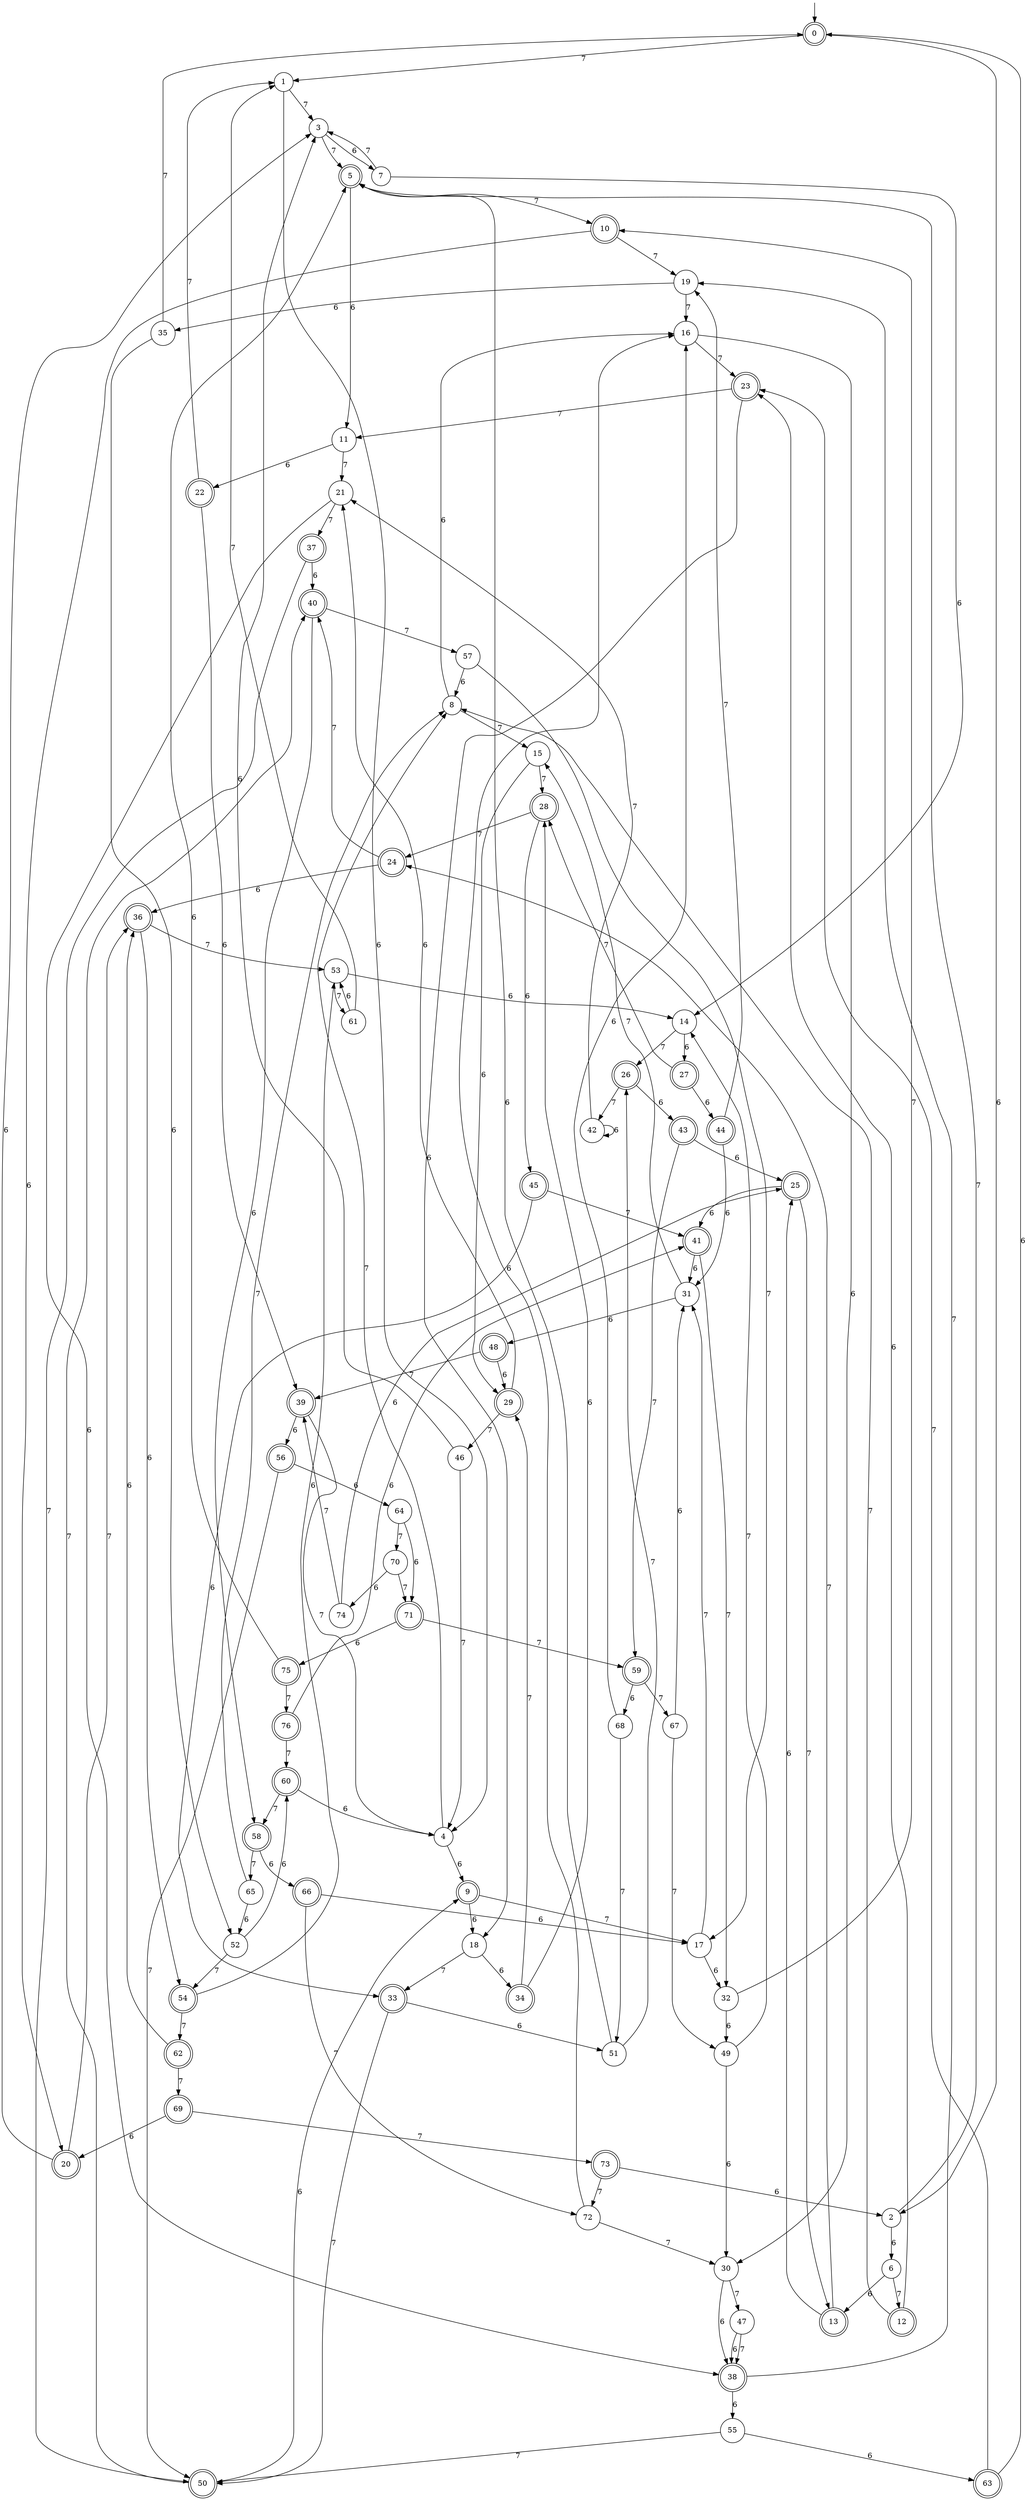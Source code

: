 digraph g {

	s0 [shape="doublecircle" label="0"];
	s1 [shape="circle" label="1"];
	s2 [shape="circle" label="2"];
	s3 [shape="circle" label="3"];
	s4 [shape="circle" label="4"];
	s5 [shape="doublecircle" label="5"];
	s6 [shape="circle" label="6"];
	s7 [shape="circle" label="7"];
	s8 [shape="circle" label="8"];
	s9 [shape="doublecircle" label="9"];
	s10 [shape="doublecircle" label="10"];
	s11 [shape="circle" label="11"];
	s12 [shape="doublecircle" label="12"];
	s13 [shape="doublecircle" label="13"];
	s14 [shape="circle" label="14"];
	s15 [shape="circle" label="15"];
	s16 [shape="circle" label="16"];
	s17 [shape="circle" label="17"];
	s18 [shape="circle" label="18"];
	s19 [shape="circle" label="19"];
	s20 [shape="doublecircle" label="20"];
	s21 [shape="circle" label="21"];
	s22 [shape="doublecircle" label="22"];
	s23 [shape="doublecircle" label="23"];
	s24 [shape="doublecircle" label="24"];
	s25 [shape="doublecircle" label="25"];
	s26 [shape="doublecircle" label="26"];
	s27 [shape="doublecircle" label="27"];
	s28 [shape="doublecircle" label="28"];
	s29 [shape="doublecircle" label="29"];
	s30 [shape="circle" label="30"];
	s31 [shape="circle" label="31"];
	s32 [shape="circle" label="32"];
	s33 [shape="doublecircle" label="33"];
	s34 [shape="doublecircle" label="34"];
	s35 [shape="circle" label="35"];
	s36 [shape="doublecircle" label="36"];
	s37 [shape="doublecircle" label="37"];
	s38 [shape="doublecircle" label="38"];
	s39 [shape="doublecircle" label="39"];
	s40 [shape="doublecircle" label="40"];
	s41 [shape="doublecircle" label="41"];
	s42 [shape="circle" label="42"];
	s43 [shape="doublecircle" label="43"];
	s44 [shape="doublecircle" label="44"];
	s45 [shape="doublecircle" label="45"];
	s46 [shape="circle" label="46"];
	s47 [shape="circle" label="47"];
	s48 [shape="doublecircle" label="48"];
	s49 [shape="circle" label="49"];
	s50 [shape="doublecircle" label="50"];
	s51 [shape="circle" label="51"];
	s52 [shape="circle" label="52"];
	s53 [shape="circle" label="53"];
	s54 [shape="doublecircle" label="54"];
	s55 [shape="circle" label="55"];
	s56 [shape="doublecircle" label="56"];
	s57 [shape="circle" label="57"];
	s58 [shape="doublecircle" label="58"];
	s59 [shape="doublecircle" label="59"];
	s60 [shape="doublecircle" label="60"];
	s61 [shape="circle" label="61"];
	s62 [shape="doublecircle" label="62"];
	s63 [shape="doublecircle" label="63"];
	s64 [shape="circle" label="64"];
	s65 [shape="circle" label="65"];
	s66 [shape="doublecircle" label="66"];
	s67 [shape="circle" label="67"];
	s68 [shape="circle" label="68"];
	s69 [shape="doublecircle" label="69"];
	s70 [shape="circle" label="70"];
	s71 [shape="doublecircle" label="71"];
	s72 [shape="circle" label="72"];
	s73 [shape="doublecircle" label="73"];
	s74 [shape="circle" label="74"];
	s75 [shape="doublecircle" label="75"];
	s76 [shape="doublecircle" label="76"];
	s0 -> s1 [label="7"];
	s0 -> s2 [label="6"];
	s1 -> s3 [label="7"];
	s1 -> s4 [label="6"];
	s2 -> s5 [label="7"];
	s2 -> s6 [label="6"];
	s3 -> s5 [label="7"];
	s3 -> s7 [label="6"];
	s4 -> s8 [label="7"];
	s4 -> s9 [label="6"];
	s5 -> s10 [label="7"];
	s5 -> s11 [label="6"];
	s6 -> s12 [label="7"];
	s6 -> s13 [label="6"];
	s7 -> s3 [label="7"];
	s7 -> s14 [label="6"];
	s8 -> s15 [label="7"];
	s8 -> s16 [label="6"];
	s9 -> s17 [label="7"];
	s9 -> s18 [label="6"];
	s10 -> s19 [label="7"];
	s10 -> s20 [label="6"];
	s11 -> s21 [label="7"];
	s11 -> s22 [label="6"];
	s12 -> s8 [label="7"];
	s12 -> s23 [label="6"];
	s13 -> s24 [label="7"];
	s13 -> s25 [label="6"];
	s14 -> s26 [label="7"];
	s14 -> s27 [label="6"];
	s15 -> s28 [label="7"];
	s15 -> s29 [label="6"];
	s16 -> s23 [label="7"];
	s16 -> s30 [label="6"];
	s17 -> s31 [label="7"];
	s17 -> s32 [label="6"];
	s18 -> s33 [label="7"];
	s18 -> s34 [label="6"];
	s19 -> s16 [label="7"];
	s19 -> s35 [label="6"];
	s20 -> s36 [label="7"];
	s20 -> s3 [label="6"];
	s21 -> s37 [label="7"];
	s21 -> s38 [label="6"];
	s22 -> s1 [label="7"];
	s22 -> s39 [label="6"];
	s23 -> s11 [label="7"];
	s23 -> s18 [label="6"];
	s24 -> s40 [label="7"];
	s24 -> s36 [label="6"];
	s25 -> s13 [label="7"];
	s25 -> s41 [label="6"];
	s26 -> s42 [label="7"];
	s26 -> s43 [label="6"];
	s27 -> s28 [label="7"];
	s27 -> s44 [label="6"];
	s28 -> s24 [label="7"];
	s28 -> s45 [label="6"];
	s29 -> s46 [label="7"];
	s29 -> s21 [label="6"];
	s30 -> s47 [label="7"];
	s30 -> s38 [label="6"];
	s31 -> s15 [label="7"];
	s31 -> s48 [label="6"];
	s32 -> s10 [label="7"];
	s32 -> s49 [label="6"];
	s33 -> s50 [label="7"];
	s33 -> s51 [label="6"];
	s34 -> s29 [label="7"];
	s34 -> s28 [label="6"];
	s35 -> s0 [label="7"];
	s35 -> s52 [label="6"];
	s36 -> s53 [label="7"];
	s36 -> s54 [label="6"];
	s37 -> s50 [label="7"];
	s37 -> s40 [label="6"];
	s38 -> s19 [label="7"];
	s38 -> s55 [label="6"];
	s39 -> s4 [label="7"];
	s39 -> s56 [label="6"];
	s40 -> s57 [label="7"];
	s40 -> s58 [label="6"];
	s41 -> s32 [label="7"];
	s41 -> s31 [label="6"];
	s42 -> s21 [label="7"];
	s42 -> s42 [label="6"];
	s43 -> s59 [label="7"];
	s43 -> s25 [label="6"];
	s44 -> s19 [label="7"];
	s44 -> s31 [label="6"];
	s45 -> s41 [label="7"];
	s45 -> s33 [label="6"];
	s46 -> s4 [label="7"];
	s46 -> s3 [label="6"];
	s47 -> s38 [label="7"];
	s47 -> s38 [label="6"];
	s48 -> s39 [label="7"];
	s48 -> s29 [label="6"];
	s49 -> s14 [label="7"];
	s49 -> s30 [label="6"];
	s50 -> s40 [label="7"];
	s50 -> s9 [label="6"];
	s51 -> s26 [label="7"];
	s51 -> s5 [label="6"];
	s52 -> s54 [label="7"];
	s52 -> s60 [label="6"];
	s53 -> s61 [label="7"];
	s53 -> s14 [label="6"];
	s54 -> s62 [label="7"];
	s54 -> s53 [label="6"];
	s55 -> s50 [label="7"];
	s55 -> s63 [label="6"];
	s56 -> s50 [label="7"];
	s56 -> s64 [label="6"];
	s57 -> s17 [label="7"];
	s57 -> s8 [label="6"];
	s58 -> s65 [label="7"];
	s58 -> s66 [label="6"];
	s59 -> s67 [label="7"];
	s59 -> s68 [label="6"];
	s60 -> s58 [label="7"];
	s60 -> s4 [label="6"];
	s61 -> s1 [label="7"];
	s61 -> s53 [label="6"];
	s62 -> s69 [label="7"];
	s62 -> s36 [label="6"];
	s63 -> s23 [label="7"];
	s63 -> s0 [label="6"];
	s64 -> s70 [label="7"];
	s64 -> s71 [label="6"];
	s65 -> s8 [label="7"];
	s65 -> s52 [label="6"];
	s66 -> s72 [label="7"];
	s66 -> s17 [label="6"];
	s67 -> s49 [label="7"];
	s67 -> s31 [label="6"];
	s68 -> s51 [label="7"];
	s68 -> s16 [label="6"];
	s69 -> s73 [label="7"];
	s69 -> s20 [label="6"];
	s70 -> s71 [label="7"];
	s70 -> s74 [label="6"];
	s71 -> s59 [label="7"];
	s71 -> s75 [label="6"];
	s72 -> s30 [label="7"];
	s72 -> s16 [label="6"];
	s73 -> s72 [label="7"];
	s73 -> s2 [label="6"];
	s74 -> s39 [label="7"];
	s74 -> s25 [label="6"];
	s75 -> s76 [label="7"];
	s75 -> s5 [label="6"];
	s76 -> s60 [label="7"];
	s76 -> s41 [label="6"];

__start0 [label="" shape="none" width="0" height="0"];
__start0 -> s0;

}
